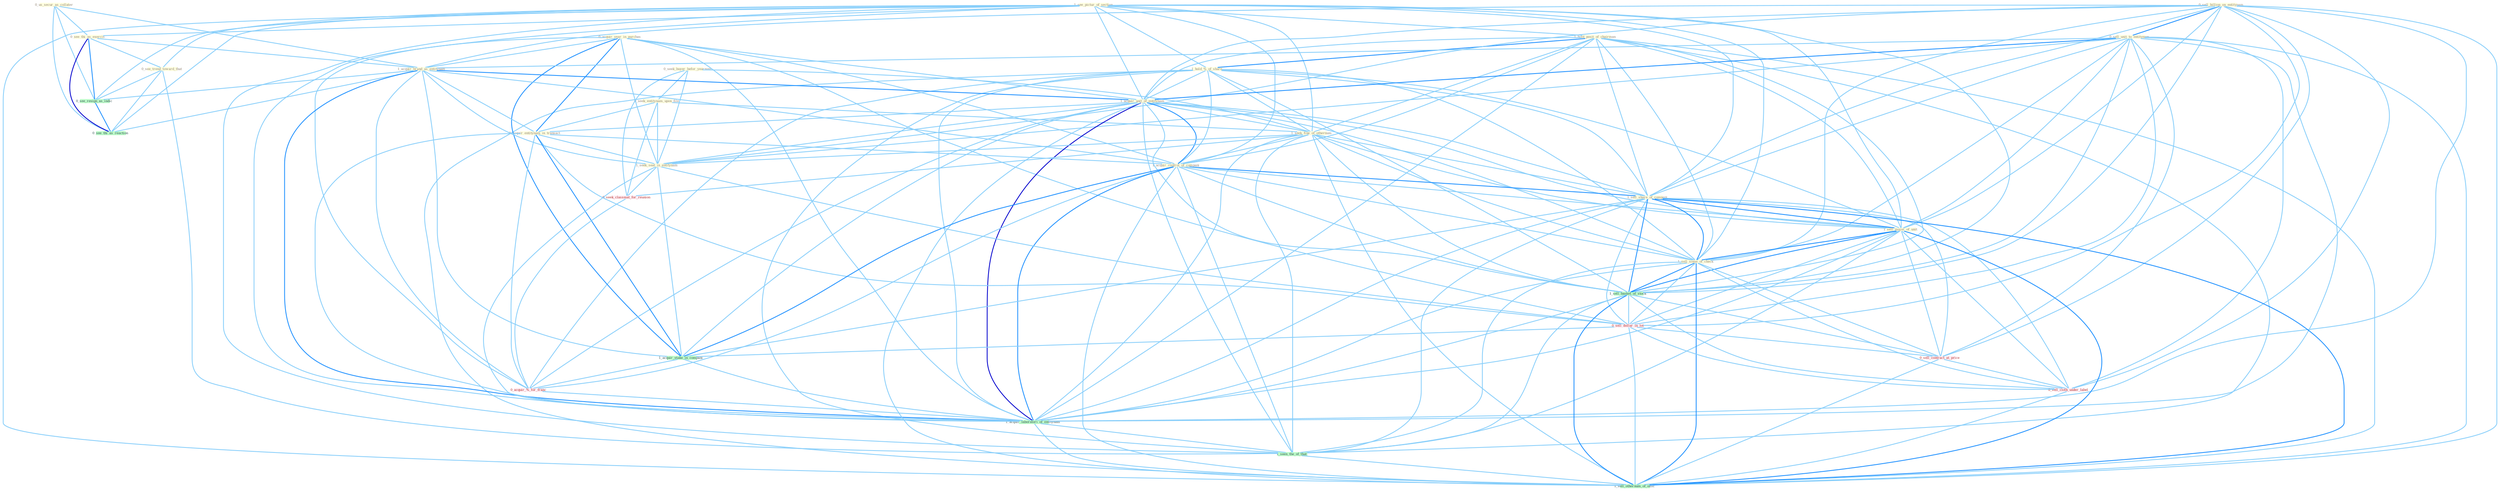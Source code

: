 Graph G{ 
    node
    [shape=polygon,style=filled,width=.5,height=.06,color="#BDFCC9",fixedsize=true,fontsize=4,
    fontcolor="#2f4f4f"];
    {node
    [color="#ffffe0", fontcolor="#8b7d6b"] "0_us_secur_as_collater " "1_see_pictur_of_section " "1_hold_posit_of_chairman " "0_sell_billion_on_entitynam " "0_seek_buyer_befor_yearnum " "1_hold_%_of_share " "0_seek_entitynam_upon_file " "0_see_thi_as_exercis " "0_acquir_year_in_purchas " "0_see_trend_toward_that " "0_sell_unit_to_entitynam " "1_acquir_brand_as_entitynam " "1_acquir_unit_of_entitynam " "0_acquir_entitynam_in_transact " "1_seek_fine_of_othernum " "1_acquir_control_of_compani " "1_sell_share_of_compani " "1_sell_major_of_unit " "1_seek_seat_in_entitynam " "1_sell_some_of_check "}
{node [color="#fff0f5", fontcolor="#b22222"] "0_seek_classmat_for_reunion " "0_sell_dollar_in_lot " "0_acquir_%_for_franc " "0_sell_contract_at_price " "0_sell_cloth_under_label "}
edge [color="#B0E2FF"];

	"0_us_secur_as_collater " -- "0_see_thi_as_exercis " [w="1", color="#87cefa" ];
	"0_us_secur_as_collater " -- "1_acquir_brand_as_entitynam " [w="1", color="#87cefa" ];
	"0_us_secur_as_collater " -- "0_see_resign_as_indic " [w="1", color="#87cefa" ];
	"0_us_secur_as_collater " -- "0_see_thi_as_reaction " [w="1", color="#87cefa" ];
	"1_see_pictur_of_section " -- "1_hold_posit_of_chairman " [w="1", color="#87cefa" ];
	"1_see_pictur_of_section " -- "1_hold_%_of_share " [w="1", color="#87cefa" ];
	"1_see_pictur_of_section " -- "0_see_thi_as_exercis " [w="1", color="#87cefa" ];
	"1_see_pictur_of_section " -- "0_see_trend_toward_that " [w="1", color="#87cefa" ];
	"1_see_pictur_of_section " -- "1_acquir_unit_of_entitynam " [w="1", color="#87cefa" ];
	"1_see_pictur_of_section " -- "1_seek_fine_of_othernum " [w="1", color="#87cefa" ];
	"1_see_pictur_of_section " -- "1_acquir_control_of_compani " [w="1", color="#87cefa" ];
	"1_see_pictur_of_section " -- "1_sell_share_of_compani " [w="1", color="#87cefa" ];
	"1_see_pictur_of_section " -- "1_sell_major_of_unit " [w="1", color="#87cefa" ];
	"1_see_pictur_of_section " -- "1_sell_some_of_check " [w="1", color="#87cefa" ];
	"1_see_pictur_of_section " -- "1_sell_basket_of_stock " [w="1", color="#87cefa" ];
	"1_see_pictur_of_section " -- "0_see_resign_as_indic " [w="1", color="#87cefa" ];
	"1_see_pictur_of_section " -- "1_acquir_laboratori_of_entitynam " [w="1", color="#87cefa" ];
	"1_see_pictur_of_section " -- "1_seen_the_of_that " [w="1", color="#87cefa" ];
	"1_see_pictur_of_section " -- "1_sell_othernum_of_offic " [w="1", color="#87cefa" ];
	"1_see_pictur_of_section " -- "0_see_thi_as_reaction " [w="1", color="#87cefa" ];
	"1_hold_posit_of_chairman " -- "1_hold_%_of_share " [w="2", color="#1e90ff" , len=0.8];
	"1_hold_posit_of_chairman " -- "1_acquir_unit_of_entitynam " [w="1", color="#87cefa" ];
	"1_hold_posit_of_chairman " -- "1_seek_fine_of_othernum " [w="1", color="#87cefa" ];
	"1_hold_posit_of_chairman " -- "1_acquir_control_of_compani " [w="1", color="#87cefa" ];
	"1_hold_posit_of_chairman " -- "1_sell_share_of_compani " [w="1", color="#87cefa" ];
	"1_hold_posit_of_chairman " -- "1_sell_major_of_unit " [w="1", color="#87cefa" ];
	"1_hold_posit_of_chairman " -- "1_sell_some_of_check " [w="1", color="#87cefa" ];
	"1_hold_posit_of_chairman " -- "1_sell_basket_of_stock " [w="1", color="#87cefa" ];
	"1_hold_posit_of_chairman " -- "1_acquir_laboratori_of_entitynam " [w="1", color="#87cefa" ];
	"1_hold_posit_of_chairman " -- "1_seen_the_of_that " [w="1", color="#87cefa" ];
	"1_hold_posit_of_chairman " -- "1_sell_othernum_of_offic " [w="1", color="#87cefa" ];
	"0_sell_billion_on_entitynam " -- "0_sell_unit_to_entitynam " [w="2", color="#1e90ff" , len=0.8];
	"0_sell_billion_on_entitynam " -- "1_acquir_brand_as_entitynam " [w="1", color="#87cefa" ];
	"0_sell_billion_on_entitynam " -- "1_acquir_unit_of_entitynam " [w="1", color="#87cefa" ];
	"0_sell_billion_on_entitynam " -- "1_sell_share_of_compani " [w="1", color="#87cefa" ];
	"0_sell_billion_on_entitynam " -- "1_sell_major_of_unit " [w="1", color="#87cefa" ];
	"0_sell_billion_on_entitynam " -- "1_seek_seat_in_entitynam " [w="1", color="#87cefa" ];
	"0_sell_billion_on_entitynam " -- "1_sell_some_of_check " [w="1", color="#87cefa" ];
	"0_sell_billion_on_entitynam " -- "1_sell_basket_of_stock " [w="1", color="#87cefa" ];
	"0_sell_billion_on_entitynam " -- "0_sell_dollar_in_lot " [w="1", color="#87cefa" ];
	"0_sell_billion_on_entitynam " -- "0_sell_contract_at_price " [w="1", color="#87cefa" ];
	"0_sell_billion_on_entitynam " -- "1_acquir_laboratori_of_entitynam " [w="1", color="#87cefa" ];
	"0_sell_billion_on_entitynam " -- "0_sell_cloth_under_label " [w="1", color="#87cefa" ];
	"0_sell_billion_on_entitynam " -- "1_sell_othernum_of_offic " [w="1", color="#87cefa" ];
	"0_seek_buyer_befor_yearnum " -- "0_seek_entitynam_upon_file " [w="1", color="#87cefa" ];
	"0_seek_buyer_befor_yearnum " -- "1_seek_fine_of_othernum " [w="1", color="#87cefa" ];
	"0_seek_buyer_befor_yearnum " -- "1_seek_seat_in_entitynam " [w="1", color="#87cefa" ];
	"0_seek_buyer_befor_yearnum " -- "0_seek_classmat_for_reunion " [w="1", color="#87cefa" ];
	"1_hold_%_of_share " -- "1_acquir_unit_of_entitynam " [w="1", color="#87cefa" ];
	"1_hold_%_of_share " -- "1_seek_fine_of_othernum " [w="1", color="#87cefa" ];
	"1_hold_%_of_share " -- "1_acquir_control_of_compani " [w="1", color="#87cefa" ];
	"1_hold_%_of_share " -- "1_sell_share_of_compani " [w="1", color="#87cefa" ];
	"1_hold_%_of_share " -- "1_sell_major_of_unit " [w="1", color="#87cefa" ];
	"1_hold_%_of_share " -- "1_sell_some_of_check " [w="1", color="#87cefa" ];
	"1_hold_%_of_share " -- "1_sell_basket_of_stock " [w="1", color="#87cefa" ];
	"1_hold_%_of_share " -- "0_acquir_%_for_franc " [w="1", color="#87cefa" ];
	"1_hold_%_of_share " -- "1_acquir_laboratori_of_entitynam " [w="1", color="#87cefa" ];
	"1_hold_%_of_share " -- "1_seen_the_of_that " [w="1", color="#87cefa" ];
	"1_hold_%_of_share " -- "1_sell_othernum_of_offic " [w="1", color="#87cefa" ];
	"0_seek_entitynam_upon_file " -- "0_acquir_entitynam_in_transact " [w="1", color="#87cefa" ];
	"0_seek_entitynam_upon_file " -- "1_seek_fine_of_othernum " [w="1", color="#87cefa" ];
	"0_seek_entitynam_upon_file " -- "1_seek_seat_in_entitynam " [w="1", color="#87cefa" ];
	"0_seek_entitynam_upon_file " -- "0_seek_classmat_for_reunion " [w="1", color="#87cefa" ];
	"0_see_thi_as_exercis " -- "0_see_trend_toward_that " [w="1", color="#87cefa" ];
	"0_see_thi_as_exercis " -- "1_acquir_brand_as_entitynam " [w="1", color="#87cefa" ];
	"0_see_thi_as_exercis " -- "0_see_resign_as_indic " [w="2", color="#1e90ff" , len=0.8];
	"0_see_thi_as_exercis " -- "0_see_thi_as_reaction " [w="3", color="#0000cd" , len=0.6];
	"0_acquir_year_in_purchas " -- "1_acquir_brand_as_entitynam " [w="1", color="#87cefa" ];
	"0_acquir_year_in_purchas " -- "1_acquir_unit_of_entitynam " [w="1", color="#87cefa" ];
	"0_acquir_year_in_purchas " -- "0_acquir_entitynam_in_transact " [w="2", color="#1e90ff" , len=0.8];
	"0_acquir_year_in_purchas " -- "1_acquir_control_of_compani " [w="1", color="#87cefa" ];
	"0_acquir_year_in_purchas " -- "1_seek_seat_in_entitynam " [w="1", color="#87cefa" ];
	"0_acquir_year_in_purchas " -- "0_sell_dollar_in_lot " [w="1", color="#87cefa" ];
	"0_acquir_year_in_purchas " -- "1_acquir_stake_in_compani " [w="2", color="#1e90ff" , len=0.8];
	"0_acquir_year_in_purchas " -- "0_acquir_%_for_franc " [w="1", color="#87cefa" ];
	"0_acquir_year_in_purchas " -- "1_acquir_laboratori_of_entitynam " [w="1", color="#87cefa" ];
	"0_see_trend_toward_that " -- "0_see_resign_as_indic " [w="1", color="#87cefa" ];
	"0_see_trend_toward_that " -- "1_seen_the_of_that " [w="1", color="#87cefa" ];
	"0_see_trend_toward_that " -- "0_see_thi_as_reaction " [w="1", color="#87cefa" ];
	"0_sell_unit_to_entitynam " -- "1_acquir_brand_as_entitynam " [w="1", color="#87cefa" ];
	"0_sell_unit_to_entitynam " -- "1_acquir_unit_of_entitynam " [w="2", color="#1e90ff" , len=0.8];
	"0_sell_unit_to_entitynam " -- "1_sell_share_of_compani " [w="1", color="#87cefa" ];
	"0_sell_unit_to_entitynam " -- "1_sell_major_of_unit " [w="1", color="#87cefa" ];
	"0_sell_unit_to_entitynam " -- "1_seek_seat_in_entitynam " [w="1", color="#87cefa" ];
	"0_sell_unit_to_entitynam " -- "1_sell_some_of_check " [w="1", color="#87cefa" ];
	"0_sell_unit_to_entitynam " -- "1_sell_basket_of_stock " [w="1", color="#87cefa" ];
	"0_sell_unit_to_entitynam " -- "0_sell_dollar_in_lot " [w="1", color="#87cefa" ];
	"0_sell_unit_to_entitynam " -- "0_sell_contract_at_price " [w="1", color="#87cefa" ];
	"0_sell_unit_to_entitynam " -- "1_acquir_laboratori_of_entitynam " [w="1", color="#87cefa" ];
	"0_sell_unit_to_entitynam " -- "0_sell_cloth_under_label " [w="1", color="#87cefa" ];
	"0_sell_unit_to_entitynam " -- "1_sell_othernum_of_offic " [w="1", color="#87cefa" ];
	"1_acquir_brand_as_entitynam " -- "1_acquir_unit_of_entitynam " [w="2", color="#1e90ff" , len=0.8];
	"1_acquir_brand_as_entitynam " -- "0_acquir_entitynam_in_transact " [w="1", color="#87cefa" ];
	"1_acquir_brand_as_entitynam " -- "1_acquir_control_of_compani " [w="1", color="#87cefa" ];
	"1_acquir_brand_as_entitynam " -- "1_seek_seat_in_entitynam " [w="1", color="#87cefa" ];
	"1_acquir_brand_as_entitynam " -- "0_see_resign_as_indic " [w="1", color="#87cefa" ];
	"1_acquir_brand_as_entitynam " -- "1_acquir_stake_in_compani " [w="1", color="#87cefa" ];
	"1_acquir_brand_as_entitynam " -- "0_acquir_%_for_franc " [w="1", color="#87cefa" ];
	"1_acquir_brand_as_entitynam " -- "1_acquir_laboratori_of_entitynam " [w="2", color="#1e90ff" , len=0.8];
	"1_acquir_brand_as_entitynam " -- "0_see_thi_as_reaction " [w="1", color="#87cefa" ];
	"1_acquir_unit_of_entitynam " -- "0_acquir_entitynam_in_transact " [w="1", color="#87cefa" ];
	"1_acquir_unit_of_entitynam " -- "1_seek_fine_of_othernum " [w="1", color="#87cefa" ];
	"1_acquir_unit_of_entitynam " -- "1_acquir_control_of_compani " [w="2", color="#1e90ff" , len=0.8];
	"1_acquir_unit_of_entitynam " -- "1_sell_share_of_compani " [w="1", color="#87cefa" ];
	"1_acquir_unit_of_entitynam " -- "1_sell_major_of_unit " [w="1", color="#87cefa" ];
	"1_acquir_unit_of_entitynam " -- "1_seek_seat_in_entitynam " [w="1", color="#87cefa" ];
	"1_acquir_unit_of_entitynam " -- "1_sell_some_of_check " [w="1", color="#87cefa" ];
	"1_acquir_unit_of_entitynam " -- "1_sell_basket_of_stock " [w="1", color="#87cefa" ];
	"1_acquir_unit_of_entitynam " -- "1_acquir_stake_in_compani " [w="1", color="#87cefa" ];
	"1_acquir_unit_of_entitynam " -- "0_acquir_%_for_franc " [w="1", color="#87cefa" ];
	"1_acquir_unit_of_entitynam " -- "1_acquir_laboratori_of_entitynam " [w="3", color="#0000cd" , len=0.6];
	"1_acquir_unit_of_entitynam " -- "1_seen_the_of_that " [w="1", color="#87cefa" ];
	"1_acquir_unit_of_entitynam " -- "1_sell_othernum_of_offic " [w="1", color="#87cefa" ];
	"0_acquir_entitynam_in_transact " -- "1_acquir_control_of_compani " [w="1", color="#87cefa" ];
	"0_acquir_entitynam_in_transact " -- "1_seek_seat_in_entitynam " [w="1", color="#87cefa" ];
	"0_acquir_entitynam_in_transact " -- "0_sell_dollar_in_lot " [w="1", color="#87cefa" ];
	"0_acquir_entitynam_in_transact " -- "1_acquir_stake_in_compani " [w="2", color="#1e90ff" , len=0.8];
	"0_acquir_entitynam_in_transact " -- "0_acquir_%_for_franc " [w="1", color="#87cefa" ];
	"0_acquir_entitynam_in_transact " -- "1_acquir_laboratori_of_entitynam " [w="1", color="#87cefa" ];
	"1_seek_fine_of_othernum " -- "1_acquir_control_of_compani " [w="1", color="#87cefa" ];
	"1_seek_fine_of_othernum " -- "1_sell_share_of_compani " [w="1", color="#87cefa" ];
	"1_seek_fine_of_othernum " -- "1_sell_major_of_unit " [w="1", color="#87cefa" ];
	"1_seek_fine_of_othernum " -- "1_seek_seat_in_entitynam " [w="1", color="#87cefa" ];
	"1_seek_fine_of_othernum " -- "1_sell_some_of_check " [w="1", color="#87cefa" ];
	"1_seek_fine_of_othernum " -- "0_seek_classmat_for_reunion " [w="1", color="#87cefa" ];
	"1_seek_fine_of_othernum " -- "1_sell_basket_of_stock " [w="1", color="#87cefa" ];
	"1_seek_fine_of_othernum " -- "1_acquir_laboratori_of_entitynam " [w="1", color="#87cefa" ];
	"1_seek_fine_of_othernum " -- "1_seen_the_of_that " [w="1", color="#87cefa" ];
	"1_seek_fine_of_othernum " -- "1_sell_othernum_of_offic " [w="1", color="#87cefa" ];
	"1_acquir_control_of_compani " -- "1_sell_share_of_compani " [w="2", color="#1e90ff" , len=0.8];
	"1_acquir_control_of_compani " -- "1_sell_major_of_unit " [w="1", color="#87cefa" ];
	"1_acquir_control_of_compani " -- "1_sell_some_of_check " [w="1", color="#87cefa" ];
	"1_acquir_control_of_compani " -- "1_sell_basket_of_stock " [w="1", color="#87cefa" ];
	"1_acquir_control_of_compani " -- "1_acquir_stake_in_compani " [w="2", color="#1e90ff" , len=0.8];
	"1_acquir_control_of_compani " -- "0_acquir_%_for_franc " [w="1", color="#87cefa" ];
	"1_acquir_control_of_compani " -- "1_acquir_laboratori_of_entitynam " [w="2", color="#1e90ff" , len=0.8];
	"1_acquir_control_of_compani " -- "1_seen_the_of_that " [w="1", color="#87cefa" ];
	"1_acquir_control_of_compani " -- "1_sell_othernum_of_offic " [w="1", color="#87cefa" ];
	"1_sell_share_of_compani " -- "1_sell_major_of_unit " [w="2", color="#1e90ff" , len=0.8];
	"1_sell_share_of_compani " -- "1_sell_some_of_check " [w="2", color="#1e90ff" , len=0.8];
	"1_sell_share_of_compani " -- "1_sell_basket_of_stock " [w="2", color="#1e90ff" , len=0.8];
	"1_sell_share_of_compani " -- "0_sell_dollar_in_lot " [w="1", color="#87cefa" ];
	"1_sell_share_of_compani " -- "1_acquir_stake_in_compani " [w="1", color="#87cefa" ];
	"1_sell_share_of_compani " -- "0_sell_contract_at_price " [w="1", color="#87cefa" ];
	"1_sell_share_of_compani " -- "1_acquir_laboratori_of_entitynam " [w="1", color="#87cefa" ];
	"1_sell_share_of_compani " -- "0_sell_cloth_under_label " [w="1", color="#87cefa" ];
	"1_sell_share_of_compani " -- "1_seen_the_of_that " [w="1", color="#87cefa" ];
	"1_sell_share_of_compani " -- "1_sell_othernum_of_offic " [w="2", color="#1e90ff" , len=0.8];
	"1_sell_major_of_unit " -- "1_sell_some_of_check " [w="2", color="#1e90ff" , len=0.8];
	"1_sell_major_of_unit " -- "1_sell_basket_of_stock " [w="2", color="#1e90ff" , len=0.8];
	"1_sell_major_of_unit " -- "0_sell_dollar_in_lot " [w="1", color="#87cefa" ];
	"1_sell_major_of_unit " -- "0_sell_contract_at_price " [w="1", color="#87cefa" ];
	"1_sell_major_of_unit " -- "1_acquir_laboratori_of_entitynam " [w="1", color="#87cefa" ];
	"1_sell_major_of_unit " -- "0_sell_cloth_under_label " [w="1", color="#87cefa" ];
	"1_sell_major_of_unit " -- "1_seen_the_of_that " [w="1", color="#87cefa" ];
	"1_sell_major_of_unit " -- "1_sell_othernum_of_offic " [w="2", color="#1e90ff" , len=0.8];
	"1_seek_seat_in_entitynam " -- "0_seek_classmat_for_reunion " [w="1", color="#87cefa" ];
	"1_seek_seat_in_entitynam " -- "0_sell_dollar_in_lot " [w="1", color="#87cefa" ];
	"1_seek_seat_in_entitynam " -- "1_acquir_stake_in_compani " [w="1", color="#87cefa" ];
	"1_seek_seat_in_entitynam " -- "1_acquir_laboratori_of_entitynam " [w="1", color="#87cefa" ];
	"1_sell_some_of_check " -- "1_sell_basket_of_stock " [w="2", color="#1e90ff" , len=0.8];
	"1_sell_some_of_check " -- "0_sell_dollar_in_lot " [w="1", color="#87cefa" ];
	"1_sell_some_of_check " -- "0_sell_contract_at_price " [w="1", color="#87cefa" ];
	"1_sell_some_of_check " -- "1_acquir_laboratori_of_entitynam " [w="1", color="#87cefa" ];
	"1_sell_some_of_check " -- "0_sell_cloth_under_label " [w="1", color="#87cefa" ];
	"1_sell_some_of_check " -- "1_seen_the_of_that " [w="1", color="#87cefa" ];
	"1_sell_some_of_check " -- "1_sell_othernum_of_offic " [w="2", color="#1e90ff" , len=0.8];
	"0_seek_classmat_for_reunion " -- "0_acquir_%_for_franc " [w="1", color="#87cefa" ];
	"1_sell_basket_of_stock " -- "0_sell_dollar_in_lot " [w="1", color="#87cefa" ];
	"1_sell_basket_of_stock " -- "0_sell_contract_at_price " [w="1", color="#87cefa" ];
	"1_sell_basket_of_stock " -- "1_acquir_laboratori_of_entitynam " [w="1", color="#87cefa" ];
	"1_sell_basket_of_stock " -- "0_sell_cloth_under_label " [w="1", color="#87cefa" ];
	"1_sell_basket_of_stock " -- "1_seen_the_of_that " [w="1", color="#87cefa" ];
	"1_sell_basket_of_stock " -- "1_sell_othernum_of_offic " [w="2", color="#1e90ff" , len=0.8];
	"0_sell_dollar_in_lot " -- "1_acquir_stake_in_compani " [w="1", color="#87cefa" ];
	"0_sell_dollar_in_lot " -- "0_sell_contract_at_price " [w="1", color="#87cefa" ];
	"0_sell_dollar_in_lot " -- "0_sell_cloth_under_label " [w="1", color="#87cefa" ];
	"0_sell_dollar_in_lot " -- "1_sell_othernum_of_offic " [w="1", color="#87cefa" ];
	"0_see_resign_as_indic " -- "0_see_thi_as_reaction " [w="2", color="#1e90ff" , len=0.8];
	"1_acquir_stake_in_compani " -- "0_acquir_%_for_franc " [w="1", color="#87cefa" ];
	"1_acquir_stake_in_compani " -- "1_acquir_laboratori_of_entitynam " [w="1", color="#87cefa" ];
	"0_acquir_%_for_franc " -- "1_acquir_laboratori_of_entitynam " [w="1", color="#87cefa" ];
	"0_sell_contract_at_price " -- "0_sell_cloth_under_label " [w="1", color="#87cefa" ];
	"0_sell_contract_at_price " -- "1_sell_othernum_of_offic " [w="1", color="#87cefa" ];
	"1_acquir_laboratori_of_entitynam " -- "1_seen_the_of_that " [w="1", color="#87cefa" ];
	"1_acquir_laboratori_of_entitynam " -- "1_sell_othernum_of_offic " [w="1", color="#87cefa" ];
	"0_sell_cloth_under_label " -- "1_sell_othernum_of_offic " [w="1", color="#87cefa" ];
	"1_seen_the_of_that " -- "1_sell_othernum_of_offic " [w="1", color="#87cefa" ];
}